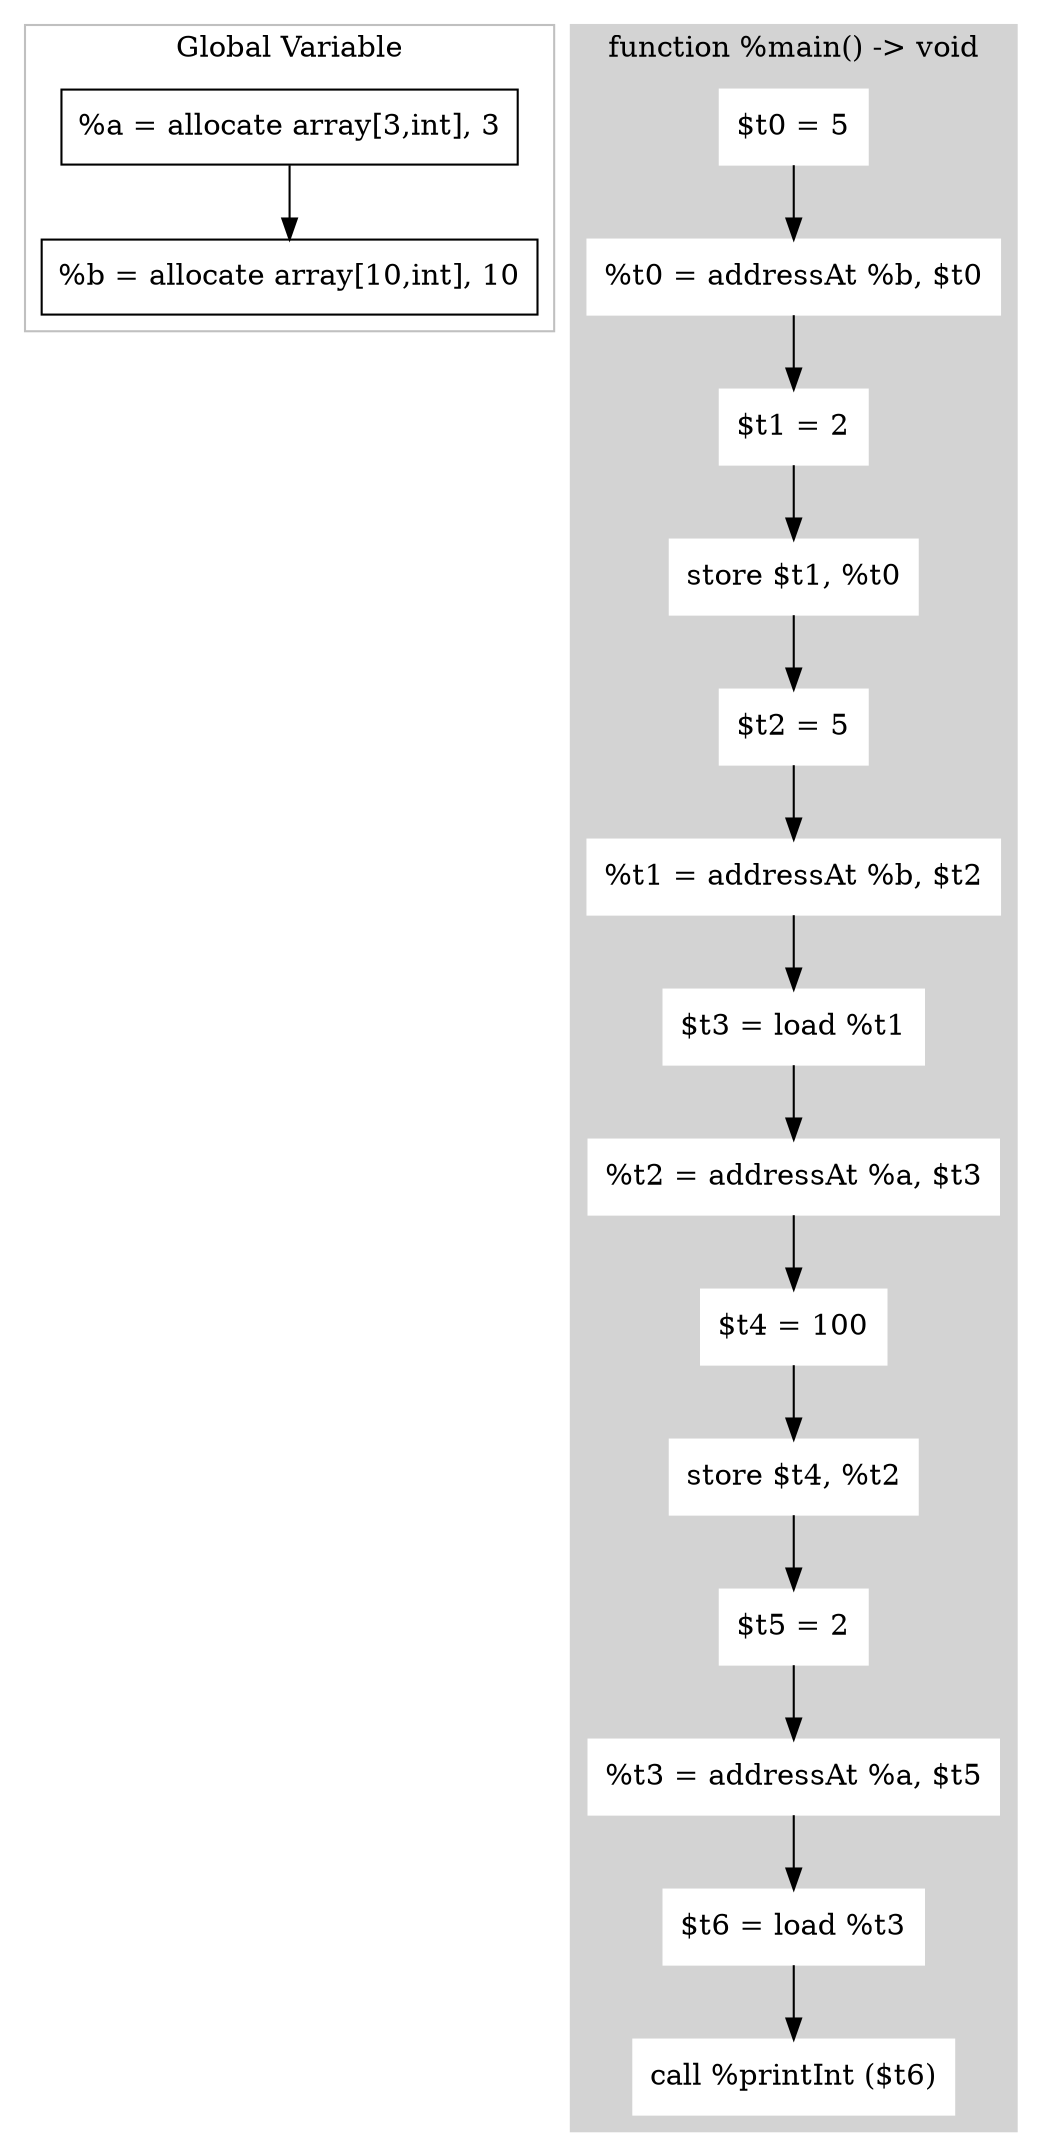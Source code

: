 digraph Program {
  node [shape=rectangle]; 
  subgraph cluster_global_var {
    color=grey;
    label = "Global Variable";
    a [label="%a = allocate array[3,int], 3"];
    b [label="%b = allocate array[10,int], 10"];
    a -> b; 
  }

  subgraph cluster_main {
    style=filled;color=lightgrey;node [style=filled, color=white];
    label="function %main() -> void";
    main_n0 [label="$t0 = 5"];
    main_n0 -> main_n1;
    main_n1 [label="%t0 = addressAt %b, $t0"];
    main_n1 -> main_n2;
    main_n2 [label="$t1 = 2"];
    main_n2 -> main_n3;
    main_n3 [label="store $t1, %t0"];
    main_n3 -> main_n4;
    main_n4 [label="$t2 = 5"];
    main_n4 -> main_n5;
    main_n5 [label="%t1 = addressAt %b, $t2"];
    main_n5 -> main_n6;
    main_n6 [label="$t3 = load %t1"];
    main_n6 -> main_n7;
    main_n7 [label="%t2 = addressAt %a, $t3"];
    main_n7 -> main_n8;
    main_n8 [label="$t4 = 100"];
    main_n8 -> main_n9;
    main_n9 [label="store $t4, %t2"];
    main_n9 -> main_n10;
    main_n10 [label="$t5 = 2"];
    main_n10 -> main_n11;
    main_n11 [label="%t3 = addressAt %a, $t5"];
    main_n11 -> main_n12;
    main_n12 [label="$t6 = load %t3"];
    main_n12 -> main_n13;
    main_n13 [label="call %printInt ($t6)"];
  }

}